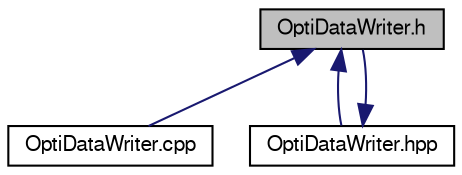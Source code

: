 digraph "OptiDataWriter.h"
{
 // LATEX_PDF_SIZE
  edge [fontname="FreeSans",fontsize="10",labelfontname="FreeSans",labelfontsize="10"];
  node [fontname="FreeSans",fontsize="10",shape=record];
  Node22 [label="OptiDataWriter.h",height=0.2,width=0.4,color="black", fillcolor="grey75", style="filled", fontcolor="black",tooltip="Provides the functions to write latent space data needed for BRDFs reconstruction and latent space vi..."];
  Node22 -> Node23 [dir="back",color="midnightblue",fontsize="10",style="solid",fontname="FreeSans"];
  Node23 [label="OptiDataWriter.cpp",height=0.2,width=0.4,color="black", fillcolor="white", style="filled",URL="$_opti_data_writer_8cpp.html",tooltip=" "];
  Node22 -> Node24 [dir="back",color="midnightblue",fontsize="10",style="solid",fontname="FreeSans"];
  Node24 [label="OptiDataWriter.hpp",height=0.2,width=0.4,color="black", fillcolor="white", style="filled",URL="$_opti_data_writer_8hpp.html",tooltip=" "];
  Node24 -> Node22 [dir="back",color="midnightblue",fontsize="10",style="solid",fontname="FreeSans"];
}
